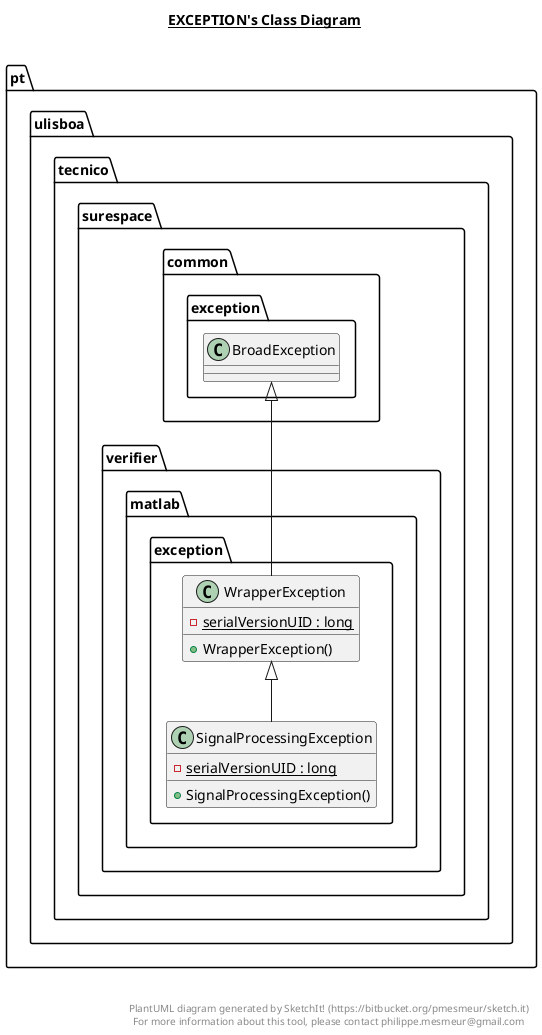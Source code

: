 @startuml

title __EXCEPTION's Class Diagram__\n

  namespace pt.ulisboa.tecnico.surespace.verifier {
    namespace matlab {
      namespace exception {
        class pt.ulisboa.tecnico.surespace.verifier.matlab.exception.SignalProcessingException {
            {static} - serialVersionUID : long
            + SignalProcessingException()
        }
      }
    }
  }
  

  namespace pt.ulisboa.tecnico.surespace.verifier {
    namespace matlab {
      namespace exception {
        class pt.ulisboa.tecnico.surespace.verifier.matlab.exception.WrapperException {
            {static} - serialVersionUID : long
            + WrapperException()
        }
      }
    }
  }
  

  pt.ulisboa.tecnico.surespace.verifier.matlab.exception.SignalProcessingException -up-|> pt.ulisboa.tecnico.surespace.verifier.matlab.exception.WrapperException
  pt.ulisboa.tecnico.surespace.verifier.matlab.exception.WrapperException -up-|> pt.ulisboa.tecnico.surespace.common.exception.BroadException


right footer


PlantUML diagram generated by SketchIt! (https://bitbucket.org/pmesmeur/sketch.it)
For more information about this tool, please contact philippe.mesmeur@gmail.com
endfooter

@enduml
